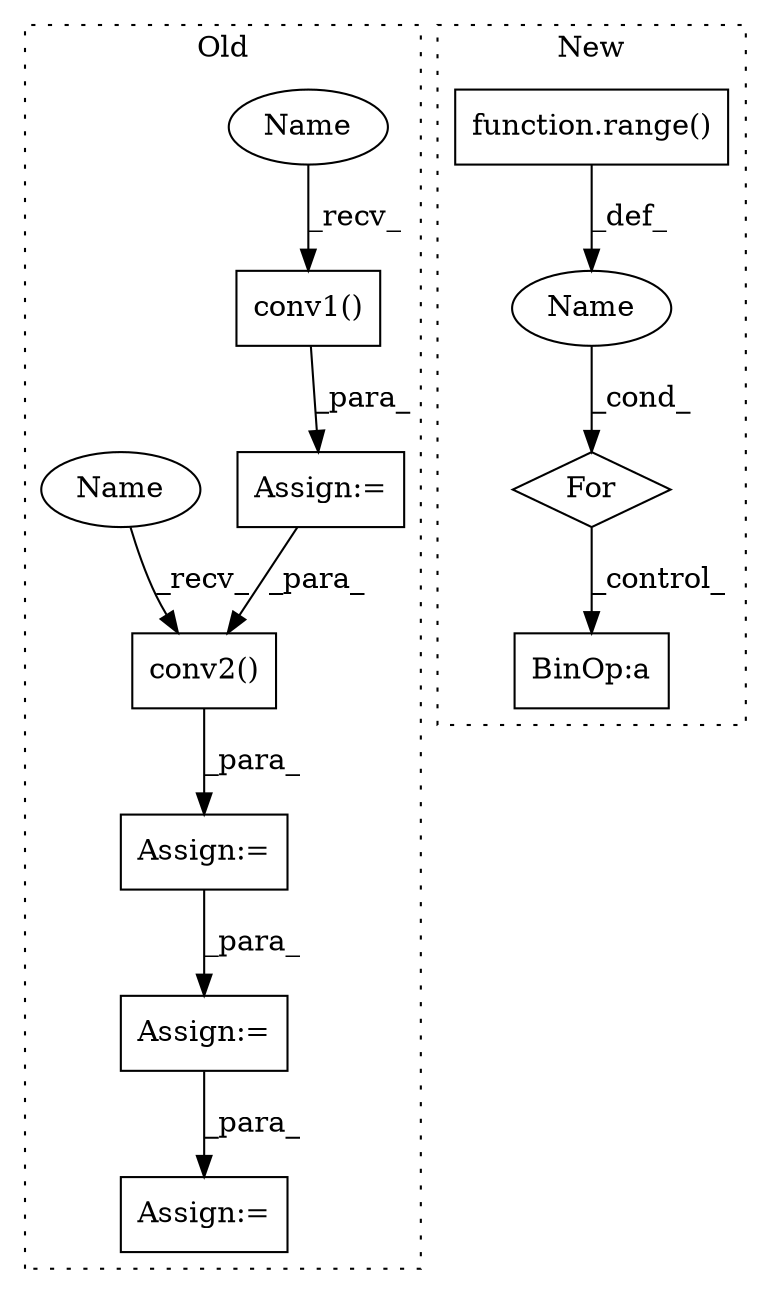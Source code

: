 digraph G {
subgraph cluster0 {
1 [label="conv2()" a="75" s="1684,1696" l="11,1" shape="box"];
3 [label="Assign:=" a="68" s="1669" l="3" shape="box"];
4 [label="Assign:=" a="68" s="1631" l="3" shape="box"];
5 [label="Assign:=" a="68" s="1823" l="3" shape="box"];
6 [label="Assign:=" a="68" s="1936" l="3" shape="box"];
8 [label="conv1()" a="75" s="1607,1619" l="11,1" shape="box"];
11 [label="Name" a="87" s="1607" l="4" shape="ellipse"];
12 [label="Name" a="87" s="1684" l="4" shape="ellipse"];
label = "Old";
style="dotted";
}
subgraph cluster1 {
2 [label="function.range()" a="75" s="789,803" l="6,1" shape="box"];
7 [label="For" a="107" s="780,804" l="4,14" shape="diamond"];
9 [label="BinOp:a" a="82" s="914" l="1" shape="box"];
10 [label="Name" a="87" s="784" l="1" shape="ellipse"];
label = "New";
style="dotted";
}
1 -> 3 [label="_para_"];
2 -> 10 [label="_def_"];
3 -> 5 [label="_para_"];
4 -> 1 [label="_para_"];
5 -> 6 [label="_para_"];
7 -> 9 [label="_control_"];
8 -> 4 [label="_para_"];
10 -> 7 [label="_cond_"];
11 -> 8 [label="_recv_"];
12 -> 1 [label="_recv_"];
}
